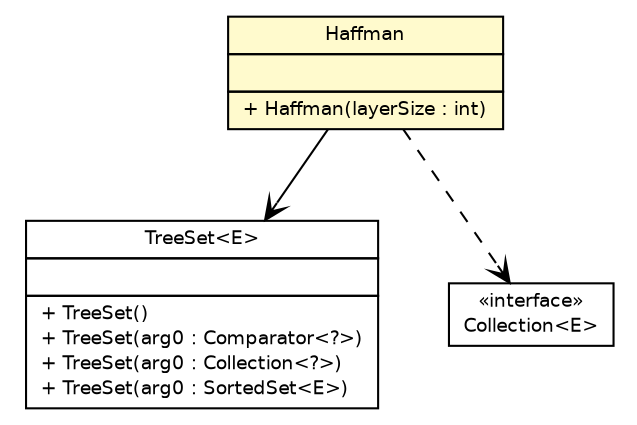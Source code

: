 #!/usr/local/bin/dot
#
# Class diagram 
# Generated by UmlGraph version 4.6 (http://www.spinellis.gr/sw/umlgraph)
#

digraph G {
	edge [fontname="Helvetica",fontsize=10,labelfontname="Helvetica",labelfontsize=10];
	node [fontname="Helvetica",fontsize=10,shape=plaintext];
	// org.soul.wordToVec.Haffman
	c4311 [label=<<table border="0" cellborder="1" cellspacing="0" cellpadding="2" port="p" bgcolor="lemonChiffon" href="./Haffman.html">
		<tr><td><table border="0" cellspacing="0" cellpadding="1">
			<tr><td> Haffman </td></tr>
		</table></td></tr>
		<tr><td><table border="0" cellspacing="0" cellpadding="1">
			<tr><td align="left">  </td></tr>
		</table></td></tr>
		<tr><td><table border="0" cellspacing="0" cellpadding="1">
			<tr><td align="left"> + Haffman(layerSize : int) </td></tr>
		</table></td></tr>
		</table>>, fontname="Helvetica", fontcolor="black", fontsize=9.0];
	// org.soul.wordToVec.Haffman NAVASSOC java.util.TreeSet<E>
	c4311:p -> c4376:p [taillabel="", label="", headlabel="", fontname="Helvetica", fontcolor="black", fontsize=10.0, color="black", arrowhead=open];
	// org.soul.wordToVec.Haffman DEPEND java.util.Collection<E>
	c4311:p -> c4377:p [taillabel="", label="", headlabel="", fontname="Helvetica", fontcolor="black", fontsize=10.0, color="black", arrowhead=open, style=dashed];
	// java.util.TreeSet<E>
	c4376 [label=<<table border="0" cellborder="1" cellspacing="0" cellpadding="2" port="p" href="http://java.sun.com/j2se/1.4.2/docs/api/java/util/TreeSet.html">
		<tr><td><table border="0" cellspacing="0" cellpadding="1">
			<tr><td> TreeSet&lt;E&gt; </td></tr>
		</table></td></tr>
		<tr><td><table border="0" cellspacing="0" cellpadding="1">
			<tr><td align="left">  </td></tr>
		</table></td></tr>
		<tr><td><table border="0" cellspacing="0" cellpadding="1">
			<tr><td align="left"> + TreeSet() </td></tr>
			<tr><td align="left"> + TreeSet(arg0 : Comparator&lt;?&gt;) </td></tr>
			<tr><td align="left"> + TreeSet(arg0 : Collection&lt;?&gt;) </td></tr>
			<tr><td align="left"> + TreeSet(arg0 : SortedSet&lt;E&gt;) </td></tr>
		</table></td></tr>
		</table>>, fontname="Helvetica", fontcolor="black", fontsize=9.0];
	// java.util.Collection<E>
	c4377 [label=<<table border="0" cellborder="1" cellspacing="0" cellpadding="2" port="p" href="http://java.sun.com/j2se/1.4.2/docs/api/java/util/Collection.html">
		<tr><td><table border="0" cellspacing="0" cellpadding="1">
			<tr><td> &laquo;interface&raquo; </td></tr>
			<tr><td> Collection&lt;E&gt; </td></tr>
		</table></td></tr>
		</table>>, fontname="Helvetica", fontcolor="black", fontsize=9.0];
}

